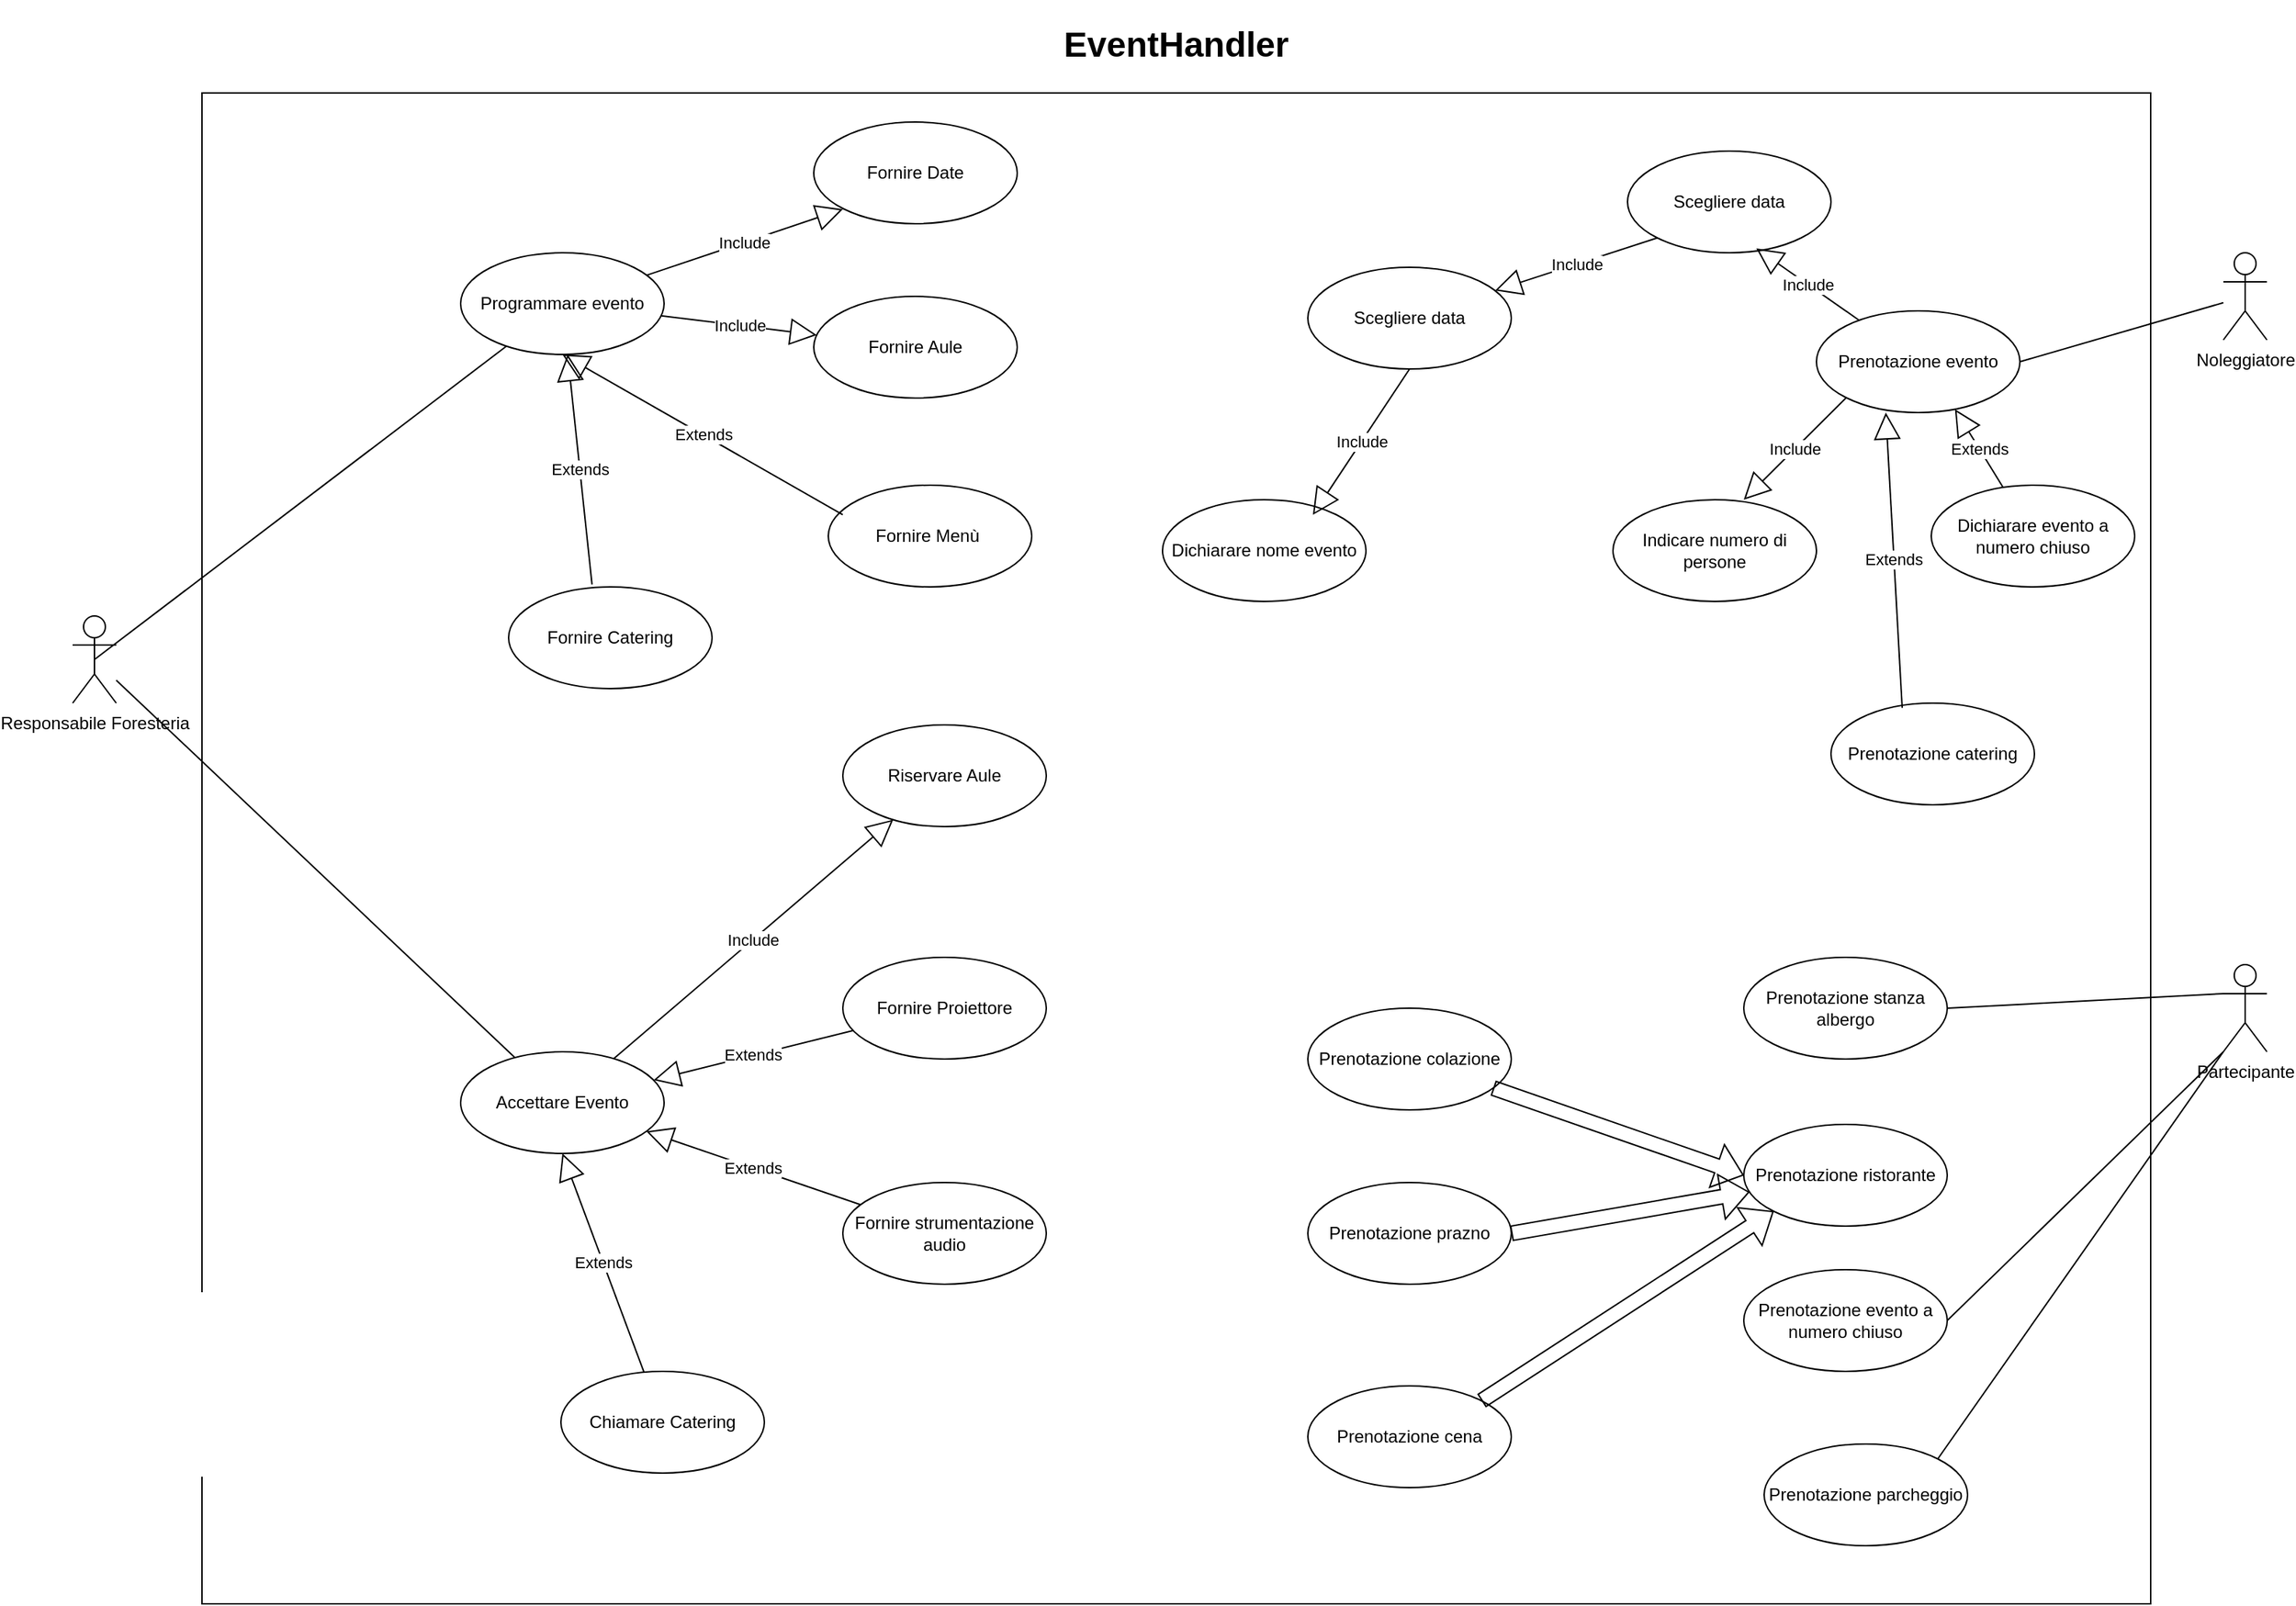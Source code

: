 <mxfile version="22.1.17" type="device">
  <diagram name="Pagina-1" id="R4nX0w3QUd-1ryybLjUd">
    <mxGraphModel dx="2523" dy="910" grid="1" gridSize="10" guides="1" tooltips="1" connect="1" arrows="1" fold="1" page="1" pageScale="1" pageWidth="827" pageHeight="1169" math="0" shadow="0">
      <root>
        <mxCell id="0" />
        <mxCell id="1" parent="0" />
        <mxCell id="Qc2RMURsNkQvZGE6rTf2-4" value="Responsabile Foresteria" style="shape=umlActor;verticalLabelPosition=bottom;verticalAlign=top;html=1;outlineConnect=0;labelBackgroundColor=none;rounded=1;" vertex="1" parent="1">
          <mxGeometry x="-750" y="440" width="30" height="60" as="geometry" />
        </mxCell>
        <mxCell id="Qc2RMURsNkQvZGE6rTf2-5" value="Noleggiatore" style="shape=umlActor;verticalLabelPosition=bottom;verticalAlign=top;html=1;outlineConnect=0;labelBackgroundColor=none;rounded=1;" vertex="1" parent="1">
          <mxGeometry x="730" y="190" width="30" height="60" as="geometry" />
        </mxCell>
        <mxCell id="Qc2RMURsNkQvZGE6rTf2-6" value="Partecipante" style="shape=umlActor;verticalLabelPosition=bottom;verticalAlign=top;html=1;outlineConnect=0;labelBackgroundColor=none;rounded=1;" vertex="1" parent="1">
          <mxGeometry x="730" y="680" width="30" height="60" as="geometry" />
        </mxCell>
        <mxCell id="Qc2RMURsNkQvZGE6rTf2-10" value="&lt;h1&gt;EventHandler&lt;/h1&gt;" style="html=1;whiteSpace=wrap;shadow=0;fillColor=none;align=center;horizontal=1;labelPosition=center;verticalLabelPosition=top;verticalAlign=bottom;" vertex="1" parent="1">
          <mxGeometry x="-661" y="80" width="1341" height="1040" as="geometry" />
        </mxCell>
        <mxCell id="Qc2RMURsNkQvZGE6rTf2-11" value="Programmare evento" style="ellipse;whiteSpace=wrap;html=1;" vertex="1" parent="1">
          <mxGeometry x="-483" y="190" width="140" height="70" as="geometry" />
        </mxCell>
        <mxCell id="Qc2RMURsNkQvZGE6rTf2-13" value="Accettare Evento" style="ellipse;whiteSpace=wrap;html=1;" vertex="1" parent="1">
          <mxGeometry x="-483" y="740" width="140" height="70" as="geometry" />
        </mxCell>
        <mxCell id="Qc2RMURsNkQvZGE6rTf2-24" value="Fornire Date" style="ellipse;whiteSpace=wrap;html=1;" vertex="1" parent="1">
          <mxGeometry x="-240" y="100" width="140" height="70" as="geometry" />
        </mxCell>
        <mxCell id="Qc2RMURsNkQvZGE6rTf2-25" value="Fornire Aule" style="ellipse;whiteSpace=wrap;html=1;" vertex="1" parent="1">
          <mxGeometry x="-240" y="220" width="140" height="70" as="geometry" />
        </mxCell>
        <mxCell id="Qc2RMURsNkQvZGE6rTf2-26" value="Prenotazione evento" style="ellipse;whiteSpace=wrap;html=1;" vertex="1" parent="1">
          <mxGeometry x="450" y="230" width="140" height="70" as="geometry" />
        </mxCell>
        <mxCell id="Qc2RMURsNkQvZGE6rTf2-27" value="Prenotazione stanza albergo" style="ellipse;whiteSpace=wrap;html=1;" vertex="1" parent="1">
          <mxGeometry x="400" y="675" width="140" height="70" as="geometry" />
        </mxCell>
        <mxCell id="Qc2RMURsNkQvZGE6rTf2-28" value="Prenotazione evento a numero chiuso" style="ellipse;whiteSpace=wrap;html=1;" vertex="1" parent="1">
          <mxGeometry x="400" y="890" width="140" height="70" as="geometry" />
        </mxCell>
        <mxCell id="Qc2RMURsNkQvZGE6rTf2-29" value="Fornire Menù&lt;span style=&quot;background-color: initial;&quot;&gt;&amp;nbsp;&lt;/span&gt;" style="ellipse;whiteSpace=wrap;html=1;" vertex="1" parent="1">
          <mxGeometry x="-230" y="350" width="140" height="70" as="geometry" />
        </mxCell>
        <mxCell id="Qc2RMURsNkQvZGE6rTf2-30" value="Riservare Aule" style="ellipse;whiteSpace=wrap;html=1;" vertex="1" parent="1">
          <mxGeometry x="-220" y="515" width="140" height="70" as="geometry" />
        </mxCell>
        <mxCell id="Qc2RMURsNkQvZGE6rTf2-31" value="Fornire Proiettore" style="ellipse;whiteSpace=wrap;html=1;" vertex="1" parent="1">
          <mxGeometry x="-220" y="675" width="140" height="70" as="geometry" />
        </mxCell>
        <mxCell id="Qc2RMURsNkQvZGE6rTf2-32" value="Fornire strumentazione audio" style="ellipse;whiteSpace=wrap;html=1;" vertex="1" parent="1">
          <mxGeometry x="-220" y="830" width="140" height="70" as="geometry" />
        </mxCell>
        <mxCell id="Qc2RMURsNkQvZGE6rTf2-35" value="Extends" style="endArrow=block;endSize=16;endFill=0;html=1;rounded=0;" edge="1" parent="1" source="Qc2RMURsNkQvZGE6rTf2-32" target="Qc2RMURsNkQvZGE6rTf2-13">
          <mxGeometry width="160" relative="1" as="geometry">
            <mxPoint x="-400" y="870" as="sourcePoint" />
            <mxPoint x="-240" y="870" as="targetPoint" />
          </mxGeometry>
        </mxCell>
        <mxCell id="Qc2RMURsNkQvZGE6rTf2-36" value="Extends" style="endArrow=block;endSize=16;endFill=0;html=1;rounded=0;" edge="1" parent="1" source="Qc2RMURsNkQvZGE6rTf2-31" target="Qc2RMURsNkQvZGE6rTf2-13">
          <mxGeometry width="160" relative="1" as="geometry">
            <mxPoint x="-50" y="910" as="sourcePoint" />
            <mxPoint x="110" y="910" as="targetPoint" />
          </mxGeometry>
        </mxCell>
        <mxCell id="Qc2RMURsNkQvZGE6rTf2-39" value="" style="endArrow=none;html=1;rounded=0;" edge="1" parent="1" source="Qc2RMURsNkQvZGE6rTf2-4" target="Qc2RMURsNkQvZGE6rTf2-13">
          <mxGeometry width="50" height="50" relative="1" as="geometry">
            <mxPoint x="9" y="770" as="sourcePoint" />
            <mxPoint x="59" y="720" as="targetPoint" />
          </mxGeometry>
        </mxCell>
        <mxCell id="Qc2RMURsNkQvZGE6rTf2-40" value="" style="endArrow=none;html=1;rounded=0;exitX=0.5;exitY=0.5;exitDx=0;exitDy=0;exitPerimeter=0;" edge="1" parent="1" source="Qc2RMURsNkQvZGE6rTf2-4" target="Qc2RMURsNkQvZGE6rTf2-11">
          <mxGeometry width="50" height="50" relative="1" as="geometry">
            <mxPoint x="-290" y="770" as="sourcePoint" />
            <mxPoint x="-240" y="720" as="targetPoint" />
          </mxGeometry>
        </mxCell>
        <mxCell id="Qc2RMURsNkQvZGE6rTf2-50" value="Include" style="endArrow=block;endSize=16;endFill=0;html=1;rounded=0;" edge="1" parent="1" source="Qc2RMURsNkQvZGE6rTf2-11" target="Qc2RMURsNkQvZGE6rTf2-25">
          <mxGeometry width="160" relative="1" as="geometry">
            <mxPoint x="-400" y="310" as="sourcePoint" />
            <mxPoint x="-240" y="310" as="targetPoint" />
          </mxGeometry>
        </mxCell>
        <mxCell id="Qc2RMURsNkQvZGE6rTf2-51" value="Include" style="endArrow=block;endSize=16;endFill=0;html=1;rounded=0;" edge="1" parent="1" source="Qc2RMURsNkQvZGE6rTf2-11">
          <mxGeometry width="160" relative="1" as="geometry">
            <mxPoint x="-370" y="160" as="sourcePoint" />
            <mxPoint x="-220" y="160" as="targetPoint" />
          </mxGeometry>
        </mxCell>
        <mxCell id="Qc2RMURsNkQvZGE6rTf2-52" value="Include" style="endArrow=block;endSize=16;endFill=0;html=1;rounded=0;" edge="1" parent="1" source="Qc2RMURsNkQvZGE6rTf2-13" target="Qc2RMURsNkQvZGE6rTf2-30">
          <mxGeometry width="160" relative="1" as="geometry">
            <mxPoint x="-160" y="550" as="sourcePoint" />
            <mxPoint y="550" as="targetPoint" />
          </mxGeometry>
        </mxCell>
        <mxCell id="Qc2RMURsNkQvZGE6rTf2-53" value="Extends" style="endArrow=block;endSize=16;endFill=0;html=1;rounded=0;entryX=0.5;entryY=1;entryDx=0;entryDy=0;exitX=0.071;exitY=0.29;exitDx=0;exitDy=0;exitPerimeter=0;" edge="1" parent="1" source="Qc2RMURsNkQvZGE6rTf2-29" target="Qc2RMURsNkQvZGE6rTf2-11">
          <mxGeometry width="160" relative="1" as="geometry">
            <mxPoint x="-220" y="380" as="sourcePoint" />
            <mxPoint x="-190" y="370" as="targetPoint" />
          </mxGeometry>
        </mxCell>
        <mxCell id="Qc2RMURsNkQvZGE6rTf2-54" value="Fornire Catering" style="ellipse;whiteSpace=wrap;html=1;" vertex="1" parent="1">
          <mxGeometry x="-450" y="420" width="140" height="70" as="geometry" />
        </mxCell>
        <mxCell id="Qc2RMURsNkQvZGE6rTf2-55" value="Extends" style="endArrow=block;endSize=16;endFill=0;html=1;rounded=0;exitX=0.41;exitY=-0.024;exitDx=0;exitDy=0;exitPerimeter=0;" edge="1" parent="1" source="Qc2RMURsNkQvZGE6rTf2-54" target="Qc2RMURsNkQvZGE6rTf2-11">
          <mxGeometry width="160" relative="1" as="geometry">
            <mxPoint x="-470" y="400" as="sourcePoint" />
            <mxPoint x="-310" y="400" as="targetPoint" />
          </mxGeometry>
        </mxCell>
        <mxCell id="Qc2RMURsNkQvZGE6rTf2-56" value="Chiamare Catering" style="ellipse;whiteSpace=wrap;html=1;" vertex="1" parent="1">
          <mxGeometry x="-414" y="960" width="140" height="70" as="geometry" />
        </mxCell>
        <mxCell id="Qc2RMURsNkQvZGE6rTf2-57" value="Extends" style="endArrow=block;endSize=16;endFill=0;html=1;rounded=0;entryX=0.5;entryY=1;entryDx=0;entryDy=0;" edge="1" parent="1" source="Qc2RMURsNkQvZGE6rTf2-56" target="Qc2RMURsNkQvZGE6rTf2-13">
          <mxGeometry width="160" relative="1" as="geometry">
            <mxPoint x="-470" y="890" as="sourcePoint" />
            <mxPoint x="-310" y="890" as="targetPoint" />
          </mxGeometry>
        </mxCell>
        <mxCell id="Qc2RMURsNkQvZGE6rTf2-58" value="Indicare numero di persone" style="ellipse;whiteSpace=wrap;html=1;" vertex="1" parent="1">
          <mxGeometry x="310" y="360" width="140" height="70" as="geometry" />
        </mxCell>
        <mxCell id="Qc2RMURsNkQvZGE6rTf2-59" value="Scegliere data" style="ellipse;whiteSpace=wrap;html=1;" vertex="1" parent="1">
          <mxGeometry x="320" y="120" width="140" height="70" as="geometry" />
        </mxCell>
        <mxCell id="Qc2RMURsNkQvZGE6rTf2-60" value="Scegliere data" style="ellipse;whiteSpace=wrap;html=1;" vertex="1" parent="1">
          <mxGeometry x="100" y="200" width="140" height="70" as="geometry" />
        </mxCell>
        <mxCell id="Qc2RMURsNkQvZGE6rTf2-61" value="Dichiarare nome evento" style="ellipse;whiteSpace=wrap;html=1;" vertex="1" parent="1">
          <mxGeometry y="360" width="140" height="70" as="geometry" />
        </mxCell>
        <mxCell id="Qc2RMURsNkQvZGE6rTf2-62" value="Dichiarare evento a numero chiuso" style="ellipse;whiteSpace=wrap;html=1;" vertex="1" parent="1">
          <mxGeometry x="529" y="350" width="140" height="70" as="geometry" />
        </mxCell>
        <mxCell id="Qc2RMURsNkQvZGE6rTf2-63" value="Extends" style="endArrow=block;endSize=16;endFill=0;html=1;rounded=0;entryX=0.681;entryY=0.967;entryDx=0;entryDy=0;entryPerimeter=0;" edge="1" parent="1" source="Qc2RMURsNkQvZGE6rTf2-62" target="Qc2RMURsNkQvZGE6rTf2-26">
          <mxGeometry width="160" relative="1" as="geometry">
            <mxPoint x="470" y="330" as="sourcePoint" />
            <mxPoint x="630" y="330" as="targetPoint" />
          </mxGeometry>
        </mxCell>
        <mxCell id="Qc2RMURsNkQvZGE6rTf2-64" value="Include" style="endArrow=block;endSize=16;endFill=0;html=1;rounded=0;entryX=0.633;entryY=0.957;entryDx=0;entryDy=0;entryPerimeter=0;" edge="1" parent="1" source="Qc2RMURsNkQvZGE6rTf2-26" target="Qc2RMURsNkQvZGE6rTf2-59">
          <mxGeometry width="160" relative="1" as="geometry">
            <mxPoint x="280" y="280" as="sourcePoint" />
            <mxPoint x="440" y="280" as="targetPoint" />
          </mxGeometry>
        </mxCell>
        <mxCell id="Qc2RMURsNkQvZGE6rTf2-65" value="Include" style="endArrow=block;endSize=16;endFill=0;html=1;rounded=0;exitX=0;exitY=1;exitDx=0;exitDy=0;" edge="1" parent="1" source="Qc2RMURsNkQvZGE6rTf2-59" target="Qc2RMURsNkQvZGE6rTf2-60">
          <mxGeometry width="160" relative="1" as="geometry">
            <mxPoint x="489" y="247" as="sourcePoint" />
            <mxPoint x="419" y="197" as="targetPoint" />
          </mxGeometry>
        </mxCell>
        <mxCell id="Qc2RMURsNkQvZGE6rTf2-66" value="Include" style="endArrow=block;endSize=16;endFill=0;html=1;rounded=0;exitX=0.5;exitY=1;exitDx=0;exitDy=0;entryX=0.739;entryY=0.149;entryDx=0;entryDy=0;entryPerimeter=0;" edge="1" parent="1" source="Qc2RMURsNkQvZGE6rTf2-60" target="Qc2RMURsNkQvZGE6rTf2-61">
          <mxGeometry width="160" relative="1" as="geometry">
            <mxPoint x="351" y="190" as="sourcePoint" />
            <mxPoint x="239" y="226" as="targetPoint" />
          </mxGeometry>
        </mxCell>
        <mxCell id="Qc2RMURsNkQvZGE6rTf2-67" value="Include" style="endArrow=block;endSize=16;endFill=0;html=1;rounded=0;exitX=0;exitY=1;exitDx=0;exitDy=0;" edge="1" parent="1" source="Qc2RMURsNkQvZGE6rTf2-26">
          <mxGeometry width="160" relative="1" as="geometry">
            <mxPoint x="361" y="200" as="sourcePoint" />
            <mxPoint x="400" y="360" as="targetPoint" />
          </mxGeometry>
        </mxCell>
        <mxCell id="Qc2RMURsNkQvZGE6rTf2-68" value="Prenotazione parcheggio" style="ellipse;whiteSpace=wrap;html=1;" vertex="1" parent="1">
          <mxGeometry x="414" y="1010" width="140" height="70" as="geometry" />
        </mxCell>
        <mxCell id="Qc2RMURsNkQvZGE6rTf2-69" value="" style="endArrow=none;html=1;rounded=0;exitX=1;exitY=0.5;exitDx=0;exitDy=0;" edge="1" parent="1" source="Qc2RMURsNkQvZGE6rTf2-26" target="Qc2RMURsNkQvZGE6rTf2-5">
          <mxGeometry width="50" height="50" relative="1" as="geometry">
            <mxPoint x="620" y="280" as="sourcePoint" />
            <mxPoint x="670" y="230" as="targetPoint" />
          </mxGeometry>
        </mxCell>
        <mxCell id="Qc2RMURsNkQvZGE6rTf2-70" value="" style="endArrow=none;html=1;rounded=0;entryX=0;entryY=1;entryDx=0;entryDy=0;entryPerimeter=0;exitX=1;exitY=0;exitDx=0;exitDy=0;" edge="1" parent="1" source="Qc2RMURsNkQvZGE6rTf2-68" target="Qc2RMURsNkQvZGE6rTf2-6">
          <mxGeometry width="50" height="50" relative="1" as="geometry">
            <mxPoint x="420" y="800" as="sourcePoint" />
            <mxPoint x="470" y="750" as="targetPoint" />
          </mxGeometry>
        </mxCell>
        <mxCell id="Qc2RMURsNkQvZGE6rTf2-71" value="" style="endArrow=none;html=1;rounded=0;entryX=0;entryY=0.333;entryDx=0;entryDy=0;entryPerimeter=0;exitX=1;exitY=0.5;exitDx=0;exitDy=0;" edge="1" parent="1" source="Qc2RMURsNkQvZGE6rTf2-27" target="Qc2RMURsNkQvZGE6rTf2-6">
          <mxGeometry width="50" height="50" relative="1" as="geometry">
            <mxPoint x="560" y="810" as="sourcePoint" />
            <mxPoint x="610" y="760" as="targetPoint" />
          </mxGeometry>
        </mxCell>
        <mxCell id="Qc2RMURsNkQvZGE6rTf2-72" value="" style="endArrow=none;html=1;rounded=0;entryX=0;entryY=1;entryDx=0;entryDy=0;entryPerimeter=0;exitX=1;exitY=0.5;exitDx=0;exitDy=0;" edge="1" parent="1" source="Qc2RMURsNkQvZGE6rTf2-28" target="Qc2RMURsNkQvZGE6rTf2-6">
          <mxGeometry width="50" height="50" relative="1" as="geometry">
            <mxPoint x="600" y="810" as="sourcePoint" />
            <mxPoint x="650" y="760" as="targetPoint" />
          </mxGeometry>
        </mxCell>
        <mxCell id="Qc2RMURsNkQvZGE6rTf2-73" value="Prenotazione ristorante" style="ellipse;whiteSpace=wrap;html=1;" vertex="1" parent="1">
          <mxGeometry x="400" y="790" width="140" height="70" as="geometry" />
        </mxCell>
        <mxCell id="Qc2RMURsNkQvZGE6rTf2-74" value="Prenotazione colazione" style="ellipse;whiteSpace=wrap;html=1;" vertex="1" parent="1">
          <mxGeometry x="100" y="710" width="140" height="70" as="geometry" />
        </mxCell>
        <mxCell id="Qc2RMURsNkQvZGE6rTf2-75" value="Prenotazione prazno" style="ellipse;whiteSpace=wrap;html=1;" vertex="1" parent="1">
          <mxGeometry x="100" y="830" width="140" height="70" as="geometry" />
        </mxCell>
        <mxCell id="Qc2RMURsNkQvZGE6rTf2-76" value="Prenotazione cena" style="ellipse;whiteSpace=wrap;html=1;" vertex="1" parent="1">
          <mxGeometry x="100" y="970" width="140" height="70" as="geometry" />
        </mxCell>
        <mxCell id="Qc2RMURsNkQvZGE6rTf2-77" value="" style="shape=flexArrow;endArrow=classic;html=1;rounded=0;entryX=0;entryY=0.5;entryDx=0;entryDy=0;" edge="1" parent="1" source="Qc2RMURsNkQvZGE6rTf2-74" target="Qc2RMURsNkQvZGE6rTf2-73">
          <mxGeometry width="50" height="50" relative="1" as="geometry">
            <mxPoint x="300" y="760" as="sourcePoint" />
            <mxPoint x="350" y="710" as="targetPoint" />
          </mxGeometry>
        </mxCell>
        <mxCell id="Qc2RMURsNkQvZGE6rTf2-78" value="" style="shape=flexArrow;endArrow=classic;html=1;rounded=0;exitX=1;exitY=0.5;exitDx=0;exitDy=0;" edge="1" parent="1" source="Qc2RMURsNkQvZGE6rTf2-75" target="Qc2RMURsNkQvZGE6rTf2-73">
          <mxGeometry width="50" height="50" relative="1" as="geometry">
            <mxPoint x="270" y="920" as="sourcePoint" />
            <mxPoint x="400" y="840" as="targetPoint" />
          </mxGeometry>
        </mxCell>
        <mxCell id="Qc2RMURsNkQvZGE6rTf2-79" value="" style="shape=flexArrow;endArrow=classic;html=1;rounded=0;exitX=1;exitY=0;exitDx=0;exitDy=0;entryX=0;entryY=1;entryDx=0;entryDy=0;" edge="1" parent="1" source="Qc2RMURsNkQvZGE6rTf2-76" target="Qc2RMURsNkQvZGE6rTf2-73">
          <mxGeometry width="50" height="50" relative="1" as="geometry">
            <mxPoint x="250" y="970" as="sourcePoint" />
            <mxPoint x="300" y="920" as="targetPoint" />
          </mxGeometry>
        </mxCell>
        <mxCell id="Qc2RMURsNkQvZGE6rTf2-80" value="Prenotazione catering" style="ellipse;whiteSpace=wrap;html=1;" vertex="1" parent="1">
          <mxGeometry x="460" y="500" width="140" height="70" as="geometry" />
        </mxCell>
        <mxCell id="Qc2RMURsNkQvZGE6rTf2-81" value="Extends" style="endArrow=block;endSize=16;endFill=0;html=1;rounded=0;exitX=0.35;exitY=0.046;exitDx=0;exitDy=0;exitPerimeter=0;entryX=0.341;entryY=1;entryDx=0;entryDy=0;entryPerimeter=0;" edge="1" parent="1" source="Qc2RMURsNkQvZGE6rTf2-80" target="Qc2RMURsNkQvZGE6rTf2-26">
          <mxGeometry width="160" relative="1" as="geometry">
            <mxPoint x="470" y="460" as="sourcePoint" />
            <mxPoint x="630" y="460" as="targetPoint" />
          </mxGeometry>
        </mxCell>
      </root>
    </mxGraphModel>
  </diagram>
</mxfile>

